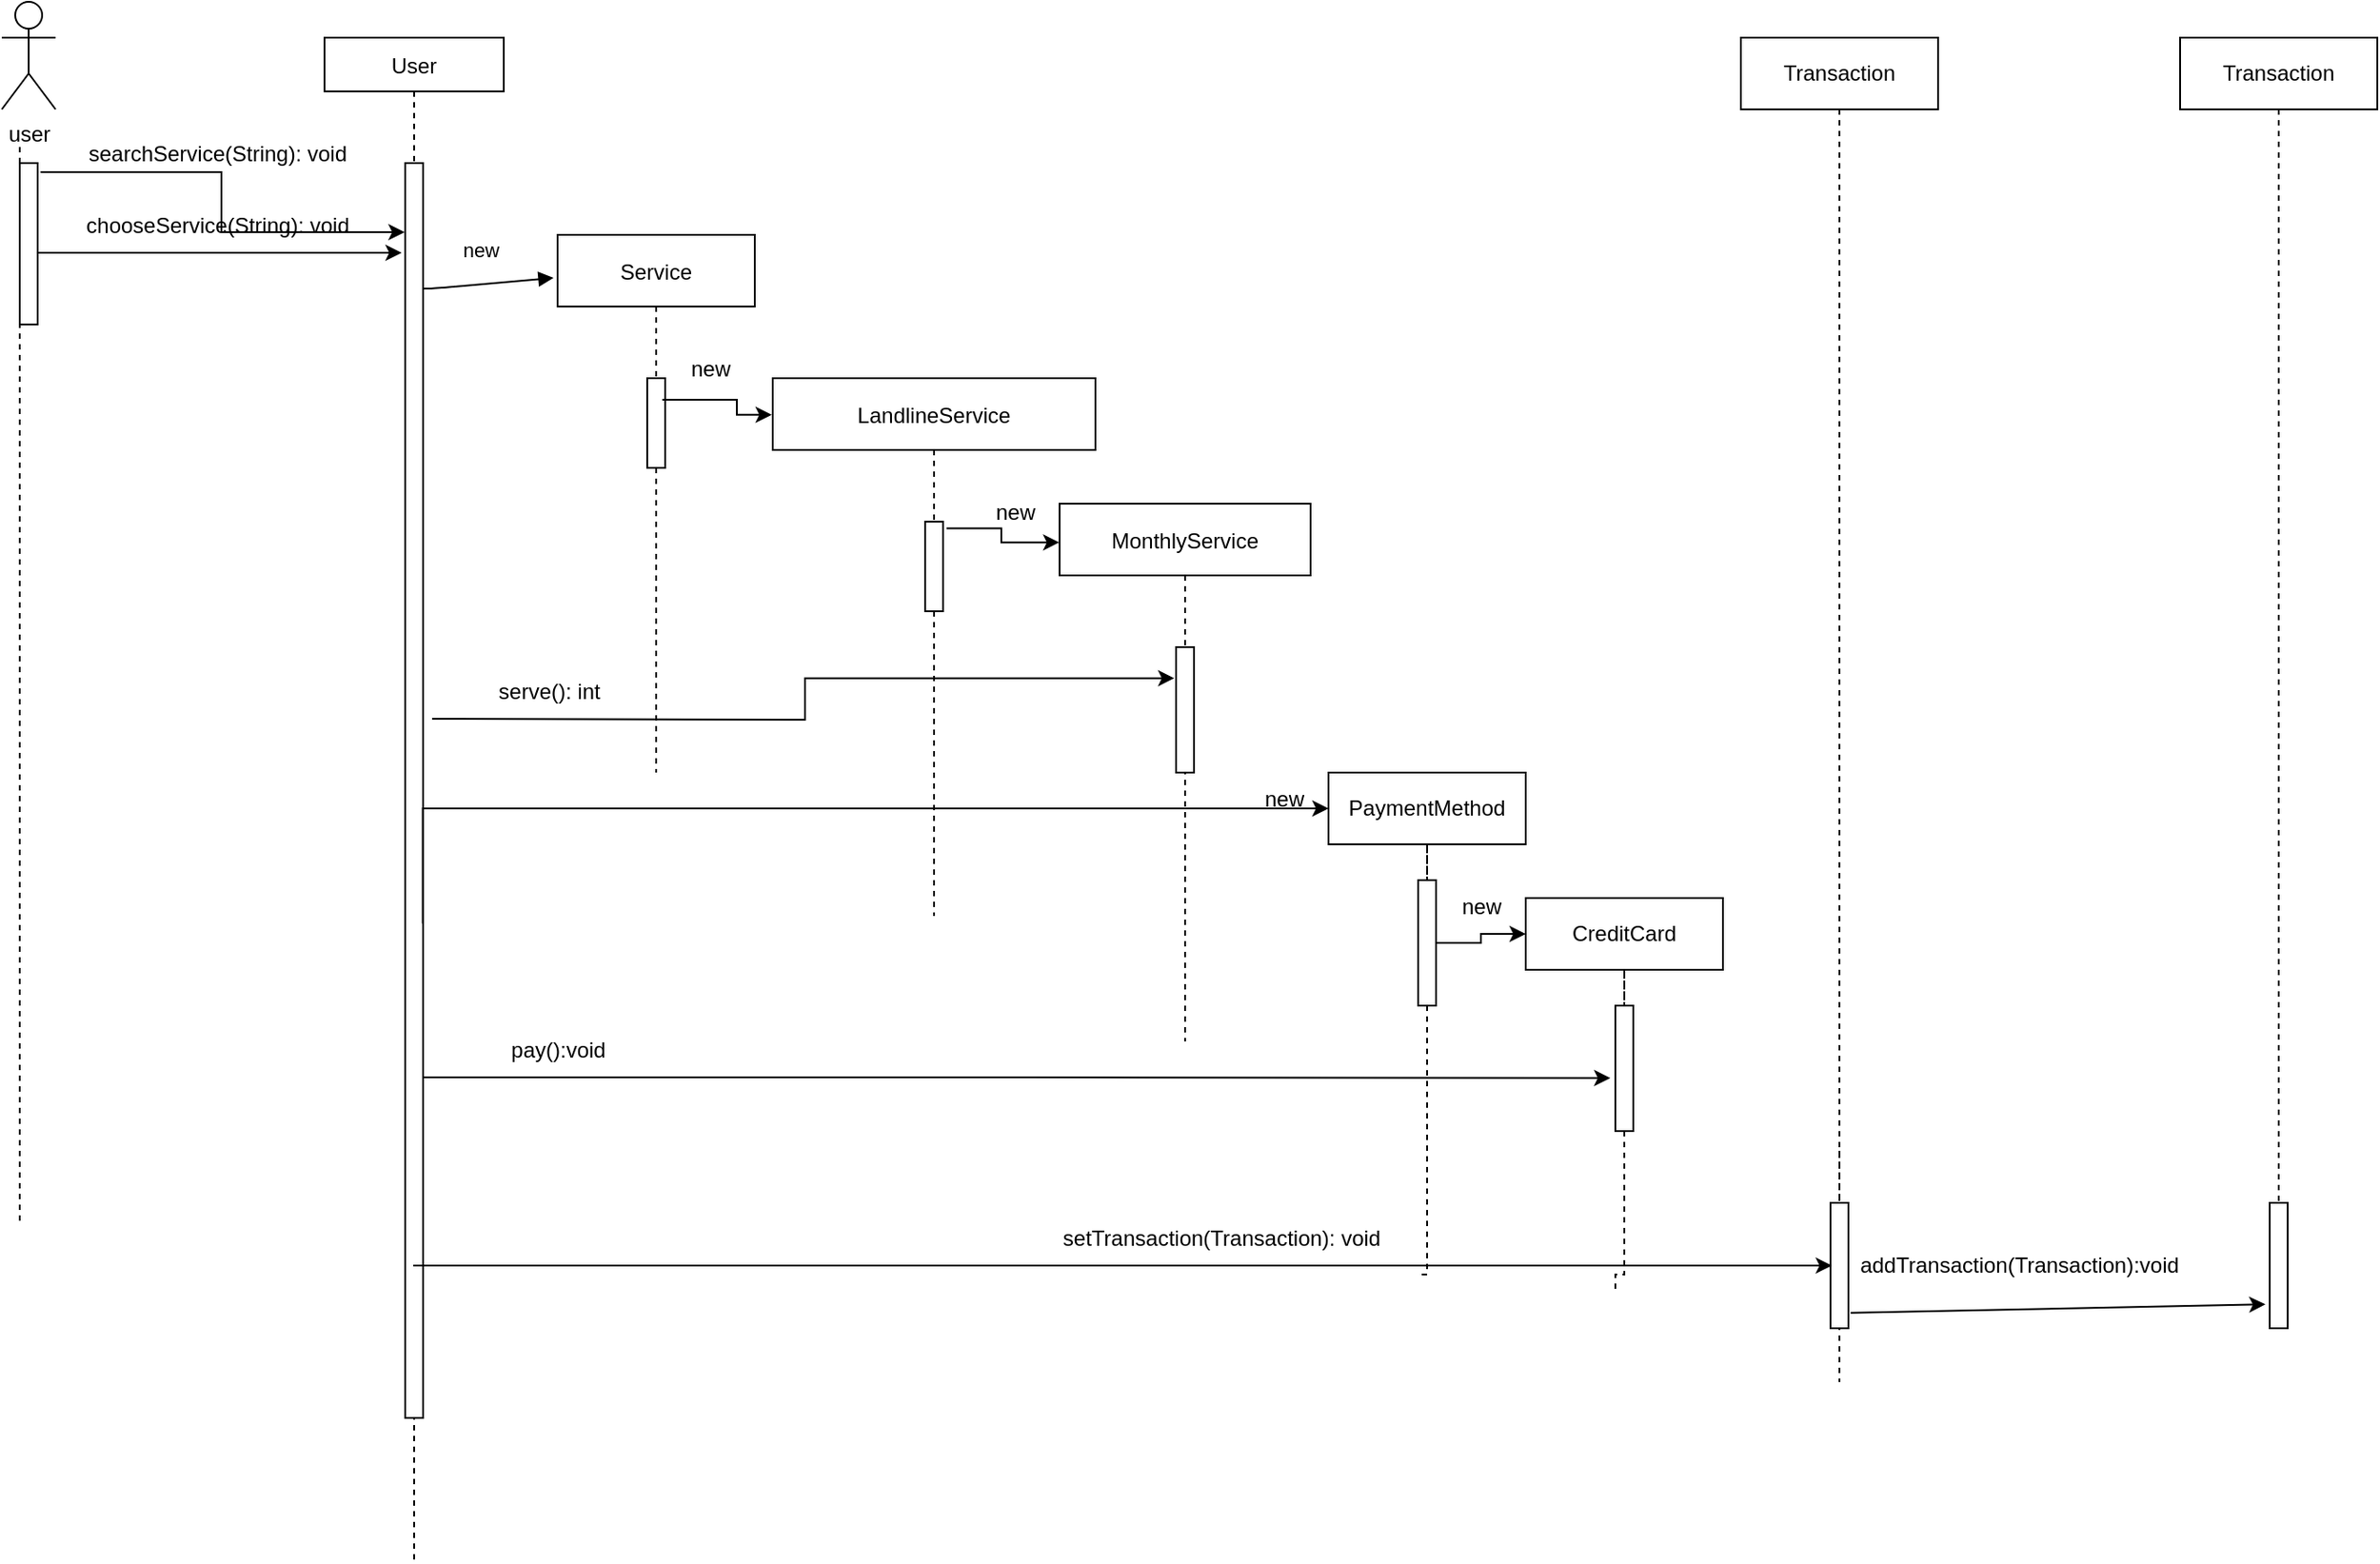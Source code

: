 <mxfile version="13.9.9" type="device"><diagram id="kgpKYQtTHZ0yAKxKKP6v" name="Page-1"><mxGraphModel dx="1874" dy="584" grid="1" gridSize="10" guides="1" tooltips="1" connect="1" arrows="1" fold="1" page="1" pageScale="1" pageWidth="850" pageHeight="1100" math="0" shadow="0"><root><mxCell id="0"/><mxCell id="1" parent="0"/><mxCell id="3nuBFxr9cyL0pnOWT2aG-1" value="User" style="shape=umlLifeline;perimeter=lifelinePerimeter;container=1;collapsible=0;recursiveResize=0;rounded=0;shadow=0;strokeWidth=1;size=30;" parent="1" vertex="1"><mxGeometry x="130" y="80" width="100" height="850" as="geometry"/></mxCell><mxCell id="3nuBFxr9cyL0pnOWT2aG-2" value="" style="points=[];perimeter=orthogonalPerimeter;rounded=0;shadow=0;strokeWidth=1;" parent="3nuBFxr9cyL0pnOWT2aG-1" vertex="1"><mxGeometry x="45" y="70" width="10" height="700" as="geometry"/></mxCell><mxCell id="3nuBFxr9cyL0pnOWT2aG-5" value="Service" style="shape=umlLifeline;perimeter=lifelinePerimeter;container=1;collapsible=0;recursiveResize=0;rounded=0;shadow=0;strokeWidth=1;" parent="1" vertex="1"><mxGeometry x="260" y="190" width="110" height="300" as="geometry"/></mxCell><mxCell id="3nuBFxr9cyL0pnOWT2aG-6" value="" style="points=[];perimeter=orthogonalPerimeter;rounded=0;shadow=0;strokeWidth=1;" parent="3nuBFxr9cyL0pnOWT2aG-5" vertex="1"><mxGeometry x="50" y="80" width="10" height="50" as="geometry"/></mxCell><mxCell id="AxxzhcZkd3s1bWadraRZ-23" value="new" style="text;html=1;align=center;verticalAlign=middle;resizable=0;points=[];autosize=1;strokeColor=none;fillColor=none;" parent="3nuBFxr9cyL0pnOWT2aG-5" vertex="1"><mxGeometry x="60" y="60" width="50" height="30" as="geometry"/></mxCell><mxCell id="3nuBFxr9cyL0pnOWT2aG-8" value="new" style="verticalAlign=bottom;endArrow=block;shadow=0;strokeWidth=1;entryX=-0.02;entryY=0.08;entryDx=0;entryDy=0;entryPerimeter=0;" parent="1" source="3nuBFxr9cyL0pnOWT2aG-2" target="3nuBFxr9cyL0pnOWT2aG-5" edge="1"><mxGeometry x="-0.088" y="10" relative="1" as="geometry"><mxPoint x="275" y="160" as="sourcePoint"/><Array as="points"><mxPoint x="190" y="220"/></Array><mxPoint as="offset"/></mxGeometry></mxCell><mxCell id="AxxzhcZkd3s1bWadraRZ-1" value="LandlineService" style="shape=umlLifeline;perimeter=lifelinePerimeter;container=1;collapsible=0;recursiveResize=0;rounded=0;shadow=0;strokeWidth=1;" parent="1" vertex="1"><mxGeometry x="380" y="270" width="180" height="300" as="geometry"/></mxCell><mxCell id="AxxzhcZkd3s1bWadraRZ-2" value="" style="points=[];perimeter=orthogonalPerimeter;rounded=0;shadow=0;strokeWidth=1;" parent="AxxzhcZkd3s1bWadraRZ-1" vertex="1"><mxGeometry x="85" y="80" width="10" height="50" as="geometry"/></mxCell><mxCell id="AxxzhcZkd3s1bWadraRZ-24" value="new" style="text;html=1;align=center;verticalAlign=middle;resizable=0;points=[];autosize=1;strokeColor=none;fillColor=none;" parent="AxxzhcZkd3s1bWadraRZ-1" vertex="1"><mxGeometry x="110" y="60" width="50" height="30" as="geometry"/></mxCell><mxCell id="AxxzhcZkd3s1bWadraRZ-3" value="MonthlyService" style="shape=umlLifeline;perimeter=lifelinePerimeter;container=1;collapsible=0;recursiveResize=0;rounded=0;shadow=0;strokeWidth=1;" parent="1" vertex="1"><mxGeometry x="540" y="340" width="140" height="300" as="geometry"/></mxCell><mxCell id="AxxzhcZkd3s1bWadraRZ-4" value="" style="points=[];perimeter=orthogonalPerimeter;rounded=0;shadow=0;strokeWidth=1;" parent="AxxzhcZkd3s1bWadraRZ-3" vertex="1"><mxGeometry x="65" y="80" width="10" height="70" as="geometry"/></mxCell><mxCell id="AxxzhcZkd3s1bWadraRZ-41" value="new" style="text;html=1;align=center;verticalAlign=middle;resizable=0;points=[];autosize=1;strokeColor=none;fillColor=none;" parent="AxxzhcZkd3s1bWadraRZ-3" vertex="1"><mxGeometry x="100" y="150" width="50" height="30" as="geometry"/></mxCell><mxCell id="AxxzhcZkd3s1bWadraRZ-5" value="user" style="shape=umlActor;verticalLabelPosition=bottom;verticalAlign=top;html=1;outlineConnect=0;" parent="1" vertex="1"><mxGeometry x="-50" y="60" width="30" height="60" as="geometry"/></mxCell><mxCell id="AxxzhcZkd3s1bWadraRZ-7" style="edgeStyle=orthogonalEdgeStyle;rounded=0;orthogonalLoop=1;jettySize=auto;html=1;entryX=-0.003;entryY=0.068;entryDx=0;entryDy=0;entryPerimeter=0;exitX=-0.032;exitY=1.067;exitDx=0;exitDy=0;exitPerimeter=0;" parent="1" source="AxxzhcZkd3s1bWadraRZ-23" target="AxxzhcZkd3s1bWadraRZ-1" edge="1"><mxGeometry relative="1" as="geometry"><Array as="points"><mxPoint x="360" y="282"/><mxPoint x="360" y="290"/></Array></mxGeometry></mxCell><mxCell id="AxxzhcZkd3s1bWadraRZ-10" value="searchService(String): void" style="text;html=1;align=center;verticalAlign=middle;resizable=0;points=[];autosize=1;strokeColor=none;fillColor=none;" parent="1" vertex="1"><mxGeometry x="-10" y="135" width="160" height="20" as="geometry"/></mxCell><mxCell id="AxxzhcZkd3s1bWadraRZ-12" style="edgeStyle=orthogonalEdgeStyle;rounded=0;orthogonalLoop=1;jettySize=auto;html=1;entryX=-0.001;entryY=0.072;entryDx=0;entryDy=0;entryPerimeter=0;exitX=1.197;exitY=0.076;exitDx=0;exitDy=0;exitPerimeter=0;" parent="1" source="AxxzhcZkd3s1bWadraRZ-2" target="AxxzhcZkd3s1bWadraRZ-3" edge="1"><mxGeometry relative="1" as="geometry"/></mxCell><mxCell id="AxxzhcZkd3s1bWadraRZ-16" value="" style="endArrow=none;dashed=1;html=1;rounded=0;startArrow=none;" parent="1" source="AxxzhcZkd3s1bWadraRZ-17" edge="1"><mxGeometry width="50" height="50" relative="1" as="geometry"><mxPoint x="-40" y="490" as="sourcePoint"/><mxPoint x="-40" y="140" as="targetPoint"/></mxGeometry></mxCell><mxCell id="AxxzhcZkd3s1bWadraRZ-19" style="edgeStyle=orthogonalEdgeStyle;rounded=0;orthogonalLoop=1;jettySize=auto;html=1;entryX=-0.031;entryY=0.055;entryDx=0;entryDy=0;entryPerimeter=0;exitX=1.166;exitY=0.055;exitDx=0;exitDy=0;exitPerimeter=0;" parent="1" source="AxxzhcZkd3s1bWadraRZ-17" target="3nuBFxr9cyL0pnOWT2aG-2" edge="1"><mxGeometry relative="1" as="geometry"/></mxCell><mxCell id="AxxzhcZkd3s1bWadraRZ-25" style="edgeStyle=orthogonalEdgeStyle;rounded=0;orthogonalLoop=1;jettySize=auto;html=1;entryX=-0.1;entryY=0.248;entryDx=0;entryDy=0;entryPerimeter=0;" parent="1" target="AxxzhcZkd3s1bWadraRZ-4" edge="1"><mxGeometry relative="1" as="geometry"><mxPoint x="190" y="460" as="sourcePoint"/></mxGeometry></mxCell><mxCell id="AxxzhcZkd3s1bWadraRZ-17" value="" style="points=[];perimeter=orthogonalPerimeter;rounded=0;shadow=0;strokeWidth=1;" parent="1" vertex="1"><mxGeometry x="-40" y="150" width="10" height="90" as="geometry"/></mxCell><mxCell id="AxxzhcZkd3s1bWadraRZ-18" value="" style="endArrow=none;dashed=1;html=1;rounded=0;" parent="1" target="AxxzhcZkd3s1bWadraRZ-17" edge="1"><mxGeometry width="50" height="50" relative="1" as="geometry"><mxPoint x="-40" y="740" as="sourcePoint"/><mxPoint x="-40" y="140" as="targetPoint"/></mxGeometry></mxCell><mxCell id="AxxzhcZkd3s1bWadraRZ-20" style="edgeStyle=orthogonalEdgeStyle;rounded=0;orthogonalLoop=1;jettySize=auto;html=1;entryX=-0.031;entryY=0.055;entryDx=0;entryDy=0;entryPerimeter=0;exitX=1.166;exitY=0.055;exitDx=0;exitDy=0;exitPerimeter=0;" parent="1" edge="1"><mxGeometry relative="1" as="geometry"><mxPoint x="-30.0" y="200.0" as="sourcePoint"/><mxPoint x="173.03" y="200.0" as="targetPoint"/></mxGeometry></mxCell><mxCell id="AxxzhcZkd3s1bWadraRZ-22" value="chooseService(String): void" style="text;html=1;align=center;verticalAlign=middle;resizable=0;points=[];autosize=1;strokeColor=none;fillColor=none;" parent="1" vertex="1"><mxGeometry x="-10" y="175" width="160" height="20" as="geometry"/></mxCell><mxCell id="AxxzhcZkd3s1bWadraRZ-32" value="serve(): int" style="text;html=1;align=center;verticalAlign=middle;resizable=0;points=[];autosize=1;strokeColor=none;fillColor=none;" parent="1" vertex="1"><mxGeometry x="220" y="435" width="70" height="20" as="geometry"/></mxCell><mxCell id="AxxzhcZkd3s1bWadraRZ-34" style="edgeStyle=orthogonalEdgeStyle;rounded=0;orthogonalLoop=1;jettySize=auto;html=1;entryX=0;entryY=0.5;entryDx=0;entryDy=0;entryPerimeter=0;exitX=0.98;exitY=0.606;exitDx=0;exitDy=0;exitPerimeter=0;" parent="1" source="3nuBFxr9cyL0pnOWT2aG-2" target="AxxzhcZkd3s1bWadraRZ-35" edge="1"><mxGeometry relative="1" as="geometry"><mxPoint x="730" y="490" as="targetPoint"/><Array as="points"><mxPoint x="185" y="510"/></Array></mxGeometry></mxCell><mxCell id="AxxzhcZkd3s1bWadraRZ-38" value="" style="edgeStyle=orthogonalEdgeStyle;rounded=0;orthogonalLoop=1;jettySize=auto;html=1;endArrow=none;endFill=0;dashed=1;startArrow=none;exitX=0.5;exitY=1;exitDx=0;exitDy=0;" parent="1" source="AxxzhcZkd3s1bWadraRZ-39" edge="1"><mxGeometry relative="1" as="geometry"><mxPoint x="740" y="770" as="targetPoint"/><Array as="points"><mxPoint x="745" y="770"/></Array></mxGeometry></mxCell><mxCell id="AxxzhcZkd3s1bWadraRZ-35" value="PaymentMethod" style="rounded=0;whiteSpace=wrap;html=1;" parent="1" vertex="1"><mxGeometry x="690" y="490" width="110" height="40" as="geometry"/></mxCell><mxCell id="AxxzhcZkd3s1bWadraRZ-49" style="edgeStyle=orthogonalEdgeStyle;rounded=0;orthogonalLoop=1;jettySize=auto;html=1;entryX=0;entryY=0.5;entryDx=0;entryDy=0;endArrow=classic;endFill=1;" parent="1" source="AxxzhcZkd3s1bWadraRZ-39" target="AxxzhcZkd3s1bWadraRZ-46" edge="1"><mxGeometry relative="1" as="geometry"/></mxCell><mxCell id="AxxzhcZkd3s1bWadraRZ-39" value="" style="points=[];perimeter=orthogonalPerimeter;rounded=0;shadow=0;strokeWidth=1;" parent="1" vertex="1"><mxGeometry x="740" y="550" width="10" height="70" as="geometry"/></mxCell><mxCell id="AxxzhcZkd3s1bWadraRZ-42" value="" style="edgeStyle=orthogonalEdgeStyle;rounded=0;orthogonalLoop=1;jettySize=auto;html=1;endArrow=none;endFill=0;dashed=1;startArrow=none;exitX=0.5;exitY=1;exitDx=0;exitDy=0;" parent="1" source="AxxzhcZkd3s1bWadraRZ-35" target="AxxzhcZkd3s1bWadraRZ-39" edge="1"><mxGeometry relative="1" as="geometry"><mxPoint x="745" y="530" as="sourcePoint"/><mxPoint x="740" y="770" as="targetPoint"/><Array as="points"/></mxGeometry></mxCell><mxCell id="AxxzhcZkd3s1bWadraRZ-43" style="edgeStyle=orthogonalEdgeStyle;rounded=0;orthogonalLoop=1;jettySize=auto;html=1;entryX=-0.28;entryY=0.577;entryDx=0;entryDy=0;entryPerimeter=0;endArrow=classic;endFill=1;" parent="1" source="3nuBFxr9cyL0pnOWT2aG-2" target="AxxzhcZkd3s1bWadraRZ-47" edge="1"><mxGeometry relative="1" as="geometry"><Array as="points"><mxPoint x="520" y="660"/><mxPoint x="520" y="660"/></Array></mxGeometry></mxCell><mxCell id="AxxzhcZkd3s1bWadraRZ-44" value="pay():void" style="text;html=1;align=center;verticalAlign=middle;resizable=0;points=[];autosize=1;strokeColor=none;fillColor=none;" parent="1" vertex="1"><mxGeometry x="220" y="630" width="80" height="30" as="geometry"/></mxCell><mxCell id="AxxzhcZkd3s1bWadraRZ-45" value="" style="edgeStyle=orthogonalEdgeStyle;rounded=0;orthogonalLoop=1;jettySize=auto;html=1;endArrow=none;endFill=0;dashed=1;startArrow=none;exitX=0.5;exitY=1;exitDx=0;exitDy=0;" parent="1" source="AxxzhcZkd3s1bWadraRZ-47" edge="1"><mxGeometry relative="1" as="geometry"><mxPoint x="850" y="780" as="targetPoint"/><Array as="points"><mxPoint x="855" y="770"/><mxPoint x="850" y="770"/></Array></mxGeometry></mxCell><mxCell id="AxxzhcZkd3s1bWadraRZ-46" value="CreditCard" style="rounded=0;whiteSpace=wrap;html=1;" parent="1" vertex="1"><mxGeometry x="800" y="560" width="110" height="40" as="geometry"/></mxCell><mxCell id="AxxzhcZkd3s1bWadraRZ-47" value="" style="points=[];perimeter=orthogonalPerimeter;rounded=0;shadow=0;strokeWidth=1;" parent="1" vertex="1"><mxGeometry x="850" y="620" width="10" height="70" as="geometry"/></mxCell><mxCell id="AxxzhcZkd3s1bWadraRZ-48" value="" style="edgeStyle=orthogonalEdgeStyle;rounded=0;orthogonalLoop=1;jettySize=auto;html=1;endArrow=none;endFill=0;dashed=1;startArrow=none;exitX=0.5;exitY=1;exitDx=0;exitDy=0;" parent="1" source="AxxzhcZkd3s1bWadraRZ-46" target="AxxzhcZkd3s1bWadraRZ-47" edge="1"><mxGeometry relative="1" as="geometry"><mxPoint x="855" y="600" as="sourcePoint"/><mxPoint x="850" y="840" as="targetPoint"/><Array as="points"/></mxGeometry></mxCell><mxCell id="AxxzhcZkd3s1bWadraRZ-50" value="new" style="text;html=1;align=center;verticalAlign=middle;resizable=0;points=[];autosize=1;strokeColor=none;fillColor=none;" parent="1" vertex="1"><mxGeometry x="750" y="550" width="50" height="30" as="geometry"/></mxCell><mxCell id="5yz_Vkjj88LYwrcMZsk6-1" value="" style="edgeStyle=orthogonalEdgeStyle;rounded=0;orthogonalLoop=1;jettySize=auto;html=1;endArrow=none;endFill=0;dashed=1;startArrow=none;exitX=0.5;exitY=1;exitDx=0;exitDy=0;" edge="1" parent="1" source="5yz_Vkjj88LYwrcMZsk6-3"><mxGeometry relative="1" as="geometry"><mxPoint x="975" y="830" as="targetPoint"/><Array as="points"><mxPoint x="975" y="700"/><mxPoint x="975" y="700"/></Array></mxGeometry></mxCell><mxCell id="5yz_Vkjj88LYwrcMZsk6-2" value="Transaction" style="rounded=0;whiteSpace=wrap;html=1;" vertex="1" parent="1"><mxGeometry x="920" y="80" width="110" height="40" as="geometry"/></mxCell><mxCell id="5yz_Vkjj88LYwrcMZsk6-3" value="" style="points=[];perimeter=orthogonalPerimeter;rounded=0;shadow=0;strokeWidth=1;" vertex="1" parent="1"><mxGeometry x="970" y="730" width="10" height="70" as="geometry"/></mxCell><mxCell id="5yz_Vkjj88LYwrcMZsk6-4" value="" style="edgeStyle=orthogonalEdgeStyle;rounded=0;orthogonalLoop=1;jettySize=auto;html=1;endArrow=none;endFill=0;dashed=1;startArrow=none;exitX=0.5;exitY=1;exitDx=0;exitDy=0;" edge="1" parent="1" source="5yz_Vkjj88LYwrcMZsk6-2" target="5yz_Vkjj88LYwrcMZsk6-3"><mxGeometry relative="1" as="geometry"><mxPoint x="975" y="120" as="sourcePoint"/><mxPoint x="970" y="360" as="targetPoint"/><Array as="points"/></mxGeometry></mxCell><mxCell id="5yz_Vkjj88LYwrcMZsk6-5" value="Transaction" style="rounded=0;whiteSpace=wrap;html=1;" vertex="1" parent="1"><mxGeometry x="1165" y="80" width="110" height="40" as="geometry"/></mxCell><mxCell id="5yz_Vkjj88LYwrcMZsk6-6" value="" style="points=[];perimeter=orthogonalPerimeter;rounded=0;shadow=0;strokeWidth=1;" vertex="1" parent="1"><mxGeometry x="1215" y="730" width="10" height="70" as="geometry"/></mxCell><mxCell id="5yz_Vkjj88LYwrcMZsk6-7" value="" style="edgeStyle=orthogonalEdgeStyle;rounded=0;orthogonalLoop=1;jettySize=auto;html=1;endArrow=none;endFill=0;dashed=1;startArrow=none;exitX=0.5;exitY=1;exitDx=0;exitDy=0;" edge="1" parent="1" source="5yz_Vkjj88LYwrcMZsk6-5" target="5yz_Vkjj88LYwrcMZsk6-6"><mxGeometry relative="1" as="geometry"><mxPoint x="1155" y="120" as="sourcePoint"/><mxPoint x="1150" y="360" as="targetPoint"/><Array as="points"/></mxGeometry></mxCell><mxCell id="5yz_Vkjj88LYwrcMZsk6-8" value="" style="endArrow=classic;html=1;entryX=-0.24;entryY=0.809;entryDx=0;entryDy=0;entryPerimeter=0;exitX=1.12;exitY=0.877;exitDx=0;exitDy=0;exitPerimeter=0;" edge="1" parent="1" source="5yz_Vkjj88LYwrcMZsk6-3" target="5yz_Vkjj88LYwrcMZsk6-6"><mxGeometry width="50" height="50" relative="1" as="geometry"><mxPoint x="640" y="660" as="sourcePoint"/><mxPoint x="690" y="610" as="targetPoint"/></mxGeometry></mxCell><mxCell id="5yz_Vkjj88LYwrcMZsk6-9" value="addTransaction(Transaction):void" style="text;html=1;align=center;verticalAlign=middle;resizable=0;points=[];autosize=1;" vertex="1" parent="1"><mxGeometry x="980" y="755" width="190" height="20" as="geometry"/></mxCell><mxCell id="5yz_Vkjj88LYwrcMZsk6-10" value="" style="endArrow=classic;html=1;entryX=0.08;entryY=0.5;entryDx=0;entryDy=0;entryPerimeter=0;" edge="1" parent="1"><mxGeometry width="50" height="50" relative="1" as="geometry"><mxPoint x="179.5" y="765" as="sourcePoint"/><mxPoint x="970.8" y="765" as="targetPoint"/></mxGeometry></mxCell><mxCell id="5yz_Vkjj88LYwrcMZsk6-11" value="setTransaction(Transaction): void" style="text;html=1;align=center;verticalAlign=middle;resizable=0;points=[];autosize=1;" vertex="1" parent="1"><mxGeometry x="535" y="740" width="190" height="20" as="geometry"/></mxCell></root></mxGraphModel></diagram></mxfile>
